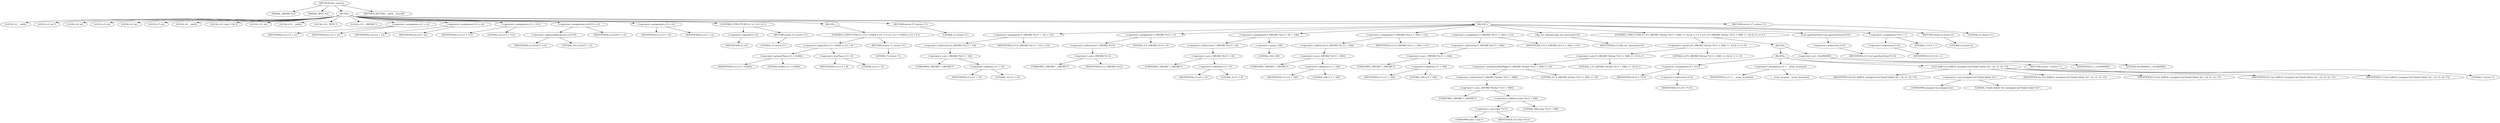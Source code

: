 digraph tftp_connect {  
"1000113" [label = "(METHOD,tftp_connect)" ]
"1000114" [label = "(PARAM,_QWORD *a1)" ]
"1000115" [label = "(PARAM,_BYTE *a2)" ]
"1000116" [label = "(BLOCK,,)" ]
"1000117" [label = "(LOCAL,v2: __int64)" ]
"1000118" [label = "(LOCAL,v3: int *)" ]
"1000119" [label = "(LOCAL,v4: int)" ]
"1000120" [label = "(LOCAL,v5: int)" ]
"1000121" [label = "(LOCAL,v6: int)" ]
"1000122" [label = "(LOCAL,v7: int)" ]
"1000123" [label = "(LOCAL,v9: __int64)" ]
"1000124" [label = "(LOCAL,v10: char [ 136 ])" ]
"1000125" [label = "(LOCAL,v12: int)" ]
"1000126" [label = "(LOCAL,v13: __int64)" ]
"1000127" [label = "(LOCAL,v14: _BYTE *)" ]
"1000128" [label = "(LOCAL,v15: _QWORD *)" ]
"1000129" [label = "(<operator>.assignment,v15 = a1)" ]
"1000130" [label = "(IDENTIFIER,v15,v15 = a1)" ]
"1000131" [label = "(IDENTIFIER,a1,v15 = a1)" ]
"1000132" [label = "(<operator>.assignment,v14 = a2)" ]
"1000133" [label = "(IDENTIFIER,v14,v14 = a2)" ]
"1000134" [label = "(IDENTIFIER,a2,v14 = a2)" ]
"1000135" [label = "(<operator>.assignment,v12 = 512)" ]
"1000136" [label = "(IDENTIFIER,v12,v12 = 512)" ]
"1000137" [label = "(LITERAL,512,v12 = 512)" ]
"1000138" [label = "(<operator>.assignment,a1[167] = v2)" ]
"1000139" [label = "(<operator>.indirectIndexAccess,a1[167])" ]
"1000140" [label = "(IDENTIFIER,a1,a1[167] = v2)" ]
"1000141" [label = "(LITERAL,167,a1[167] = v2)" ]
"1000142" [label = "(IDENTIFIER,v2,a1[167] = v2)" ]
"1000143" [label = "(<operator>.assignment,v13 = v2)" ]
"1000144" [label = "(IDENTIFIER,v13,v13 = v2)" ]
"1000145" [label = "(IDENTIFIER,v2,v13 = v2)" ]
"1000146" [label = "(CONTROL_STRUCTURE,if ( !v2 ),if ( !v2 ))" ]
"1000147" [label = "(<operator>.logicalNot,!v2)" ]
"1000148" [label = "(IDENTIFIER,v2,!v2)" ]
"1000149" [label = "(RETURN,return 27;,return 27;)" ]
"1000150" [label = "(LITERAL,27,return 27;)" ]
"1000151" [label = "(BLOCK,,)" ]
"1000152" [label = "(CONTROL_STRUCTURE,if ( v12 > 65464 || v12 < 8 ),if ( v12 > 65464 || v12 < 8 ))" ]
"1000153" [label = "(<operator>.logicalOr,v12 > 65464 || v12 < 8)" ]
"1000154" [label = "(<operator>.greaterThan,v12 > 65464)" ]
"1000155" [label = "(IDENTIFIER,v12,v12 > 65464)" ]
"1000156" [label = "(LITERAL,65464,v12 > 65464)" ]
"1000157" [label = "(<operator>.lessThan,v12 < 8)" ]
"1000158" [label = "(IDENTIFIER,v12,v12 < 8)" ]
"1000159" [label = "(LITERAL,8,v12 < 8)" ]
"1000160" [label = "(RETURN,return 71;,return 71;)" ]
"1000161" [label = "(LITERAL,71,return 71;)" ]
"1000162" [label = "(RETURN,return 27;,return 27;)" ]
"1000163" [label = "(LITERAL,27,return 27;)" ]
"1000164" [label = "(BLOCK,,)" ]
"1000165" [label = "(<operator>.assignment,*(_QWORD *)(v13 + 16) = v15)" ]
"1000166" [label = "(<operator>.indirection,*(_QWORD *)(v13 + 16))" ]
"1000167" [label = "(<operator>.cast,(_QWORD *)(v13 + 16))" ]
"1000168" [label = "(UNKNOWN,_QWORD *,_QWORD *)" ]
"1000169" [label = "(<operator>.addition,v13 + 16)" ]
"1000170" [label = "(IDENTIFIER,v13,v13 + 16)" ]
"1000171" [label = "(LITERAL,16,v13 + 16)" ]
"1000172" [label = "(IDENTIFIER,v15,*(_QWORD *)(v13 + 16) = v15)" ]
"1000173" [label = "(<operator>.assignment,*(_DWORD *)v13 = 0)" ]
"1000174" [label = "(<operator>.indirection,*(_DWORD *)v13)" ]
"1000175" [label = "(<operator>.cast,(_DWORD *)v13)" ]
"1000176" [label = "(UNKNOWN,_DWORD *,_DWORD *)" ]
"1000177" [label = "(IDENTIFIER,v13,(_DWORD *)v13)" ]
"1000178" [label = "(LITERAL,0,*(_DWORD *)v13 = 0)" ]
"1000179" [label = "(<operator>.assignment,*(_DWORD *)(v13 + 8) = -100)" ]
"1000180" [label = "(<operator>.indirection,*(_DWORD *)(v13 + 8))" ]
"1000181" [label = "(<operator>.cast,(_DWORD *)(v13 + 8))" ]
"1000182" [label = "(UNKNOWN,_DWORD *,_DWORD *)" ]
"1000183" [label = "(<operator>.addition,v13 + 8)" ]
"1000184" [label = "(IDENTIFIER,v13,v13 + 8)" ]
"1000185" [label = "(LITERAL,8,v13 + 8)" ]
"1000186" [label = "(<operator>.minus,-100)" ]
"1000187" [label = "(LITERAL,100,-100)" ]
"1000188" [label = "(<operator>.assignment,*(_DWORD *)(v13 + 340) = v12)" ]
"1000189" [label = "(<operator>.indirection,*(_DWORD *)(v13 + 340))" ]
"1000190" [label = "(<operator>.cast,(_DWORD *)(v13 + 340))" ]
"1000191" [label = "(UNKNOWN,_DWORD *,_DWORD *)" ]
"1000192" [label = "(<operator>.addition,v13 + 340)" ]
"1000193" [label = "(IDENTIFIER,v13,v13 + 340)" ]
"1000194" [label = "(LITERAL,340,v13 + 340)" ]
"1000195" [label = "(IDENTIFIER,v12,*(_DWORD *)(v13 + 340) = v12)" ]
"1000196" [label = "(<operator>.assignment,*(_DWORD *)(v13 + 344) = v12)" ]
"1000197" [label = "(<operator>.indirection,*(_DWORD *)(v13 + 344))" ]
"1000198" [label = "(<operator>.cast,(_DWORD *)(v13 + 344))" ]
"1000199" [label = "(UNKNOWN,_DWORD *,_DWORD *)" ]
"1000200" [label = "(<operator>.addition,v13 + 344)" ]
"1000201" [label = "(IDENTIFIER,v13,v13 + 344)" ]
"1000202" [label = "(LITERAL,344,v13 + 344)" ]
"1000203" [label = "(IDENTIFIER,v12,*(_DWORD *)(v13 + 344) = v12)" ]
"1000204" [label = "(tftp_set_timeouts,tftp_set_timeouts(v13))" ]
"1000205" [label = "(IDENTIFIER,v13,tftp_set_timeouts(v13))" ]
"1000206" [label = "(CONTROL_STRUCTURE,if ( ((*(_QWORD *)((char *)v15 + 948) >> 25) & 1) == 0 ),if ( ((*(_QWORD *)((char *)v15 + 948) >> 25) & 1) == 0 ))" ]
"1000207" [label = "(<operator>.equals,((*(_QWORD *)((char *)v15 + 948) >> 25) & 1) == 0)" ]
"1000208" [label = "(<operator>.and,(*(_QWORD *)((char *)v15 + 948) >> 25) & 1)" ]
"1000209" [label = "(<operator>.arithmeticShiftRight,*(_QWORD *)((char *)v15 + 948) >> 25)" ]
"1000210" [label = "(<operator>.indirection,*(_QWORD *)((char *)v15 + 948))" ]
"1000211" [label = "(<operator>.cast,(_QWORD *)((char *)v15 + 948))" ]
"1000212" [label = "(UNKNOWN,_QWORD *,_QWORD *)" ]
"1000213" [label = "(<operator>.addition,(char *)v15 + 948)" ]
"1000214" [label = "(<operator>.cast,(char *)v15)" ]
"1000215" [label = "(UNKNOWN,char *,char *)" ]
"1000216" [label = "(IDENTIFIER,v15,(char *)v15)" ]
"1000217" [label = "(LITERAL,948,(char *)v15 + 948)" ]
"1000218" [label = "(LITERAL,25,*(_QWORD *)((char *)v15 + 948) >> 25)" ]
"1000219" [label = "(LITERAL,1,(*(_QWORD *)((char *)v15 + 948) >> 25) & 1)" ]
"1000220" [label = "(LITERAL,0,((*(_QWORD *)((char *)v15 + 948) >> 25) & 1) == 0)" ]
"1000221" [label = "(BLOCK,,)" ]
"1000222" [label = "(BLOCK,,)" ]
"1000223" [label = "(<operator>.assignment,v9 = *v15)" ]
"1000224" [label = "(IDENTIFIER,v9,v9 = *v15)" ]
"1000225" [label = "(<operator>.indirection,*v15)" ]
"1000226" [label = "(IDENTIFIER,v15,v9 = *v15)" ]
"1000227" [label = "(<operator>.assignment,v3 = __errno_location())" ]
"1000228" [label = "(IDENTIFIER,v3,v3 = __errno_location())" ]
"1000229" [label = "(__errno_location,__errno_location())" ]
"1000230" [label = "(Curl_failf,Curl_failf(v9, (unsigned int)\"bind() failed; %s\", v4, v5, v6, v7))" ]
"1000231" [label = "(IDENTIFIER,v9,Curl_failf(v9, (unsigned int)\"bind() failed; %s\", v4, v5, v6, v7))" ]
"1000232" [label = "(<operator>.cast,(unsigned int)\"bind() failed; %s\")" ]
"1000233" [label = "(UNKNOWN,unsigned int,unsigned int)" ]
"1000234" [label = "(LITERAL,\"bind() failed; %s\",(unsigned int)\"bind() failed; %s\")" ]
"1000235" [label = "(IDENTIFIER,v4,Curl_failf(v9, (unsigned int)\"bind() failed; %s\", v4, v5, v6, v7))" ]
"1000236" [label = "(IDENTIFIER,v5,Curl_failf(v9, (unsigned int)\"bind() failed; %s\", v4, v5, v6, v7))" ]
"1000237" [label = "(IDENTIFIER,v6,Curl_failf(v9, (unsigned int)\"bind() failed; %s\", v4, v5, v6, v7))" ]
"1000238" [label = "(IDENTIFIER,v7,Curl_failf(v9, (unsigned int)\"bind() failed; %s\", v4, v5, v6, v7))" ]
"1000239" [label = "(RETURN,return 7;,return 7;)" ]
"1000240" [label = "(LITERAL,7,return 7;)" ]
"1000241" [label = "(<operator>.or,L | 0x2000000)" ]
"1000242" [label = "(IDENTIFIER,L,L | 0x2000000)" ]
"1000243" [label = "(LITERAL,0x2000000,L | 0x2000000)" ]
"1000244" [label = "(Curl_pgrsStartNow,Curl_pgrsStartNow(*v15))" ]
"1000245" [label = "(<operator>.indirection,*v15)" ]
"1000246" [label = "(IDENTIFIER,v15,Curl_pgrsStartNow(*v15))" ]
"1000247" [label = "(<operator>.assignment,*v14 = 1)" ]
"1000248" [label = "(<operator>.indirection,*v14)" ]
"1000249" [label = "(IDENTIFIER,v14,*v14 = 1)" ]
"1000250" [label = "(LITERAL,1,*v14 = 1)" ]
"1000251" [label = "(RETURN,return 0;,return 0;)" ]
"1000252" [label = "(LITERAL,0,return 0;)" ]
"1000253" [label = "(RETURN,return 27;,return 27;)" ]
"1000254" [label = "(LITERAL,27,return 27;)" ]
"1000255" [label = "(METHOD_RETURN,__int64 __fastcall)" ]
  "1000113" -> "1000114" 
  "1000113" -> "1000115" 
  "1000113" -> "1000116" 
  "1000113" -> "1000255" 
  "1000116" -> "1000117" 
  "1000116" -> "1000118" 
  "1000116" -> "1000119" 
  "1000116" -> "1000120" 
  "1000116" -> "1000121" 
  "1000116" -> "1000122" 
  "1000116" -> "1000123" 
  "1000116" -> "1000124" 
  "1000116" -> "1000125" 
  "1000116" -> "1000126" 
  "1000116" -> "1000127" 
  "1000116" -> "1000128" 
  "1000116" -> "1000129" 
  "1000116" -> "1000132" 
  "1000116" -> "1000135" 
  "1000116" -> "1000138" 
  "1000116" -> "1000143" 
  "1000116" -> "1000146" 
  "1000116" -> "1000151" 
  "1000116" -> "1000162" 
  "1000116" -> "1000164" 
  "1000116" -> "1000253" 
  "1000129" -> "1000130" 
  "1000129" -> "1000131" 
  "1000132" -> "1000133" 
  "1000132" -> "1000134" 
  "1000135" -> "1000136" 
  "1000135" -> "1000137" 
  "1000138" -> "1000139" 
  "1000138" -> "1000142" 
  "1000139" -> "1000140" 
  "1000139" -> "1000141" 
  "1000143" -> "1000144" 
  "1000143" -> "1000145" 
  "1000146" -> "1000147" 
  "1000146" -> "1000149" 
  "1000147" -> "1000148" 
  "1000149" -> "1000150" 
  "1000151" -> "1000152" 
  "1000152" -> "1000153" 
  "1000152" -> "1000160" 
  "1000153" -> "1000154" 
  "1000153" -> "1000157" 
  "1000154" -> "1000155" 
  "1000154" -> "1000156" 
  "1000157" -> "1000158" 
  "1000157" -> "1000159" 
  "1000160" -> "1000161" 
  "1000162" -> "1000163" 
  "1000164" -> "1000165" 
  "1000164" -> "1000173" 
  "1000164" -> "1000179" 
  "1000164" -> "1000188" 
  "1000164" -> "1000196" 
  "1000164" -> "1000204" 
  "1000164" -> "1000206" 
  "1000164" -> "1000244" 
  "1000164" -> "1000247" 
  "1000164" -> "1000251" 
  "1000165" -> "1000166" 
  "1000165" -> "1000172" 
  "1000166" -> "1000167" 
  "1000167" -> "1000168" 
  "1000167" -> "1000169" 
  "1000169" -> "1000170" 
  "1000169" -> "1000171" 
  "1000173" -> "1000174" 
  "1000173" -> "1000178" 
  "1000174" -> "1000175" 
  "1000175" -> "1000176" 
  "1000175" -> "1000177" 
  "1000179" -> "1000180" 
  "1000179" -> "1000186" 
  "1000180" -> "1000181" 
  "1000181" -> "1000182" 
  "1000181" -> "1000183" 
  "1000183" -> "1000184" 
  "1000183" -> "1000185" 
  "1000186" -> "1000187" 
  "1000188" -> "1000189" 
  "1000188" -> "1000195" 
  "1000189" -> "1000190" 
  "1000190" -> "1000191" 
  "1000190" -> "1000192" 
  "1000192" -> "1000193" 
  "1000192" -> "1000194" 
  "1000196" -> "1000197" 
  "1000196" -> "1000203" 
  "1000197" -> "1000198" 
  "1000198" -> "1000199" 
  "1000198" -> "1000200" 
  "1000200" -> "1000201" 
  "1000200" -> "1000202" 
  "1000204" -> "1000205" 
  "1000206" -> "1000207" 
  "1000206" -> "1000221" 
  "1000207" -> "1000208" 
  "1000207" -> "1000220" 
  "1000208" -> "1000209" 
  "1000208" -> "1000219" 
  "1000209" -> "1000210" 
  "1000209" -> "1000218" 
  "1000210" -> "1000211" 
  "1000211" -> "1000212" 
  "1000211" -> "1000213" 
  "1000213" -> "1000214" 
  "1000213" -> "1000217" 
  "1000214" -> "1000215" 
  "1000214" -> "1000216" 
  "1000221" -> "1000222" 
  "1000221" -> "1000241" 
  "1000222" -> "1000223" 
  "1000222" -> "1000227" 
  "1000222" -> "1000230" 
  "1000222" -> "1000239" 
  "1000223" -> "1000224" 
  "1000223" -> "1000225" 
  "1000225" -> "1000226" 
  "1000227" -> "1000228" 
  "1000227" -> "1000229" 
  "1000230" -> "1000231" 
  "1000230" -> "1000232" 
  "1000230" -> "1000235" 
  "1000230" -> "1000236" 
  "1000230" -> "1000237" 
  "1000230" -> "1000238" 
  "1000232" -> "1000233" 
  "1000232" -> "1000234" 
  "1000239" -> "1000240" 
  "1000241" -> "1000242" 
  "1000241" -> "1000243" 
  "1000244" -> "1000245" 
  "1000245" -> "1000246" 
  "1000247" -> "1000248" 
  "1000247" -> "1000250" 
  "1000248" -> "1000249" 
  "1000251" -> "1000252" 
  "1000253" -> "1000254" 
}
